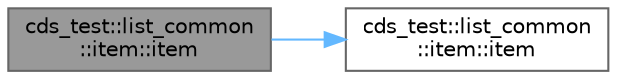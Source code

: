 digraph "cds_test::list_common::item::item"
{
 // LATEX_PDF_SIZE
  bgcolor="transparent";
  edge [fontname=Helvetica,fontsize=10,labelfontname=Helvetica,labelfontsize=10];
  node [fontname=Helvetica,fontsize=10,shape=box,height=0.2,width=0.4];
  rankdir="LR";
  Node1 [id="Node000001",label="cds_test::list_common\l::item::item",height=0.2,width=0.4,color="gray40", fillcolor="grey60", style="filled", fontcolor="black",tooltip=" "];
  Node1 -> Node2 [id="edge1_Node000001_Node000002",color="steelblue1",style="solid",tooltip=" "];
  Node2 [id="Node000002",label="cds_test::list_common\l::item::item",height=0.2,width=0.4,color="grey40", fillcolor="white", style="filled",URL="$structcds__test_1_1list__common_1_1item.html#a6244d9ca1efe6f636d68bf82c4705756",tooltip=" "];
}
